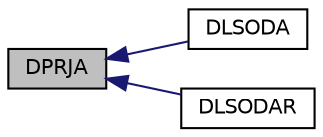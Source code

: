 digraph G
{
  edge [fontname="Helvetica",fontsize="10",labelfontname="Helvetica",labelfontsize="10"];
  node [fontname="Helvetica",fontsize="10",shape=record];
  rankdir=LR;
  Node1 [label="DPRJA",height=0.2,width=0.4,color="black", fillcolor="grey75", style="filled" fontcolor="black"];
  Node1 -> Node2 [dir=back,color="midnightblue",fontsize="10",style="solid",fontname="Helvetica"];
  Node2 [label="DLSODA",height=0.2,width=0.4,color="black", fillcolor="white", style="filled",URL="$opkdmain_8f90.html#a7028cae269fa60b5b454f91a66b2d04d"];
  Node1 -> Node3 [dir=back,color="midnightblue",fontsize="10",style="solid",fontname="Helvetica"];
  Node3 [label="DLSODAR",height=0.2,width=0.4,color="black", fillcolor="white", style="filled",URL="$opkdmain_8f90.html#a1711c1b88bb05db6bc1a9b3b0e3a2663"];
}

